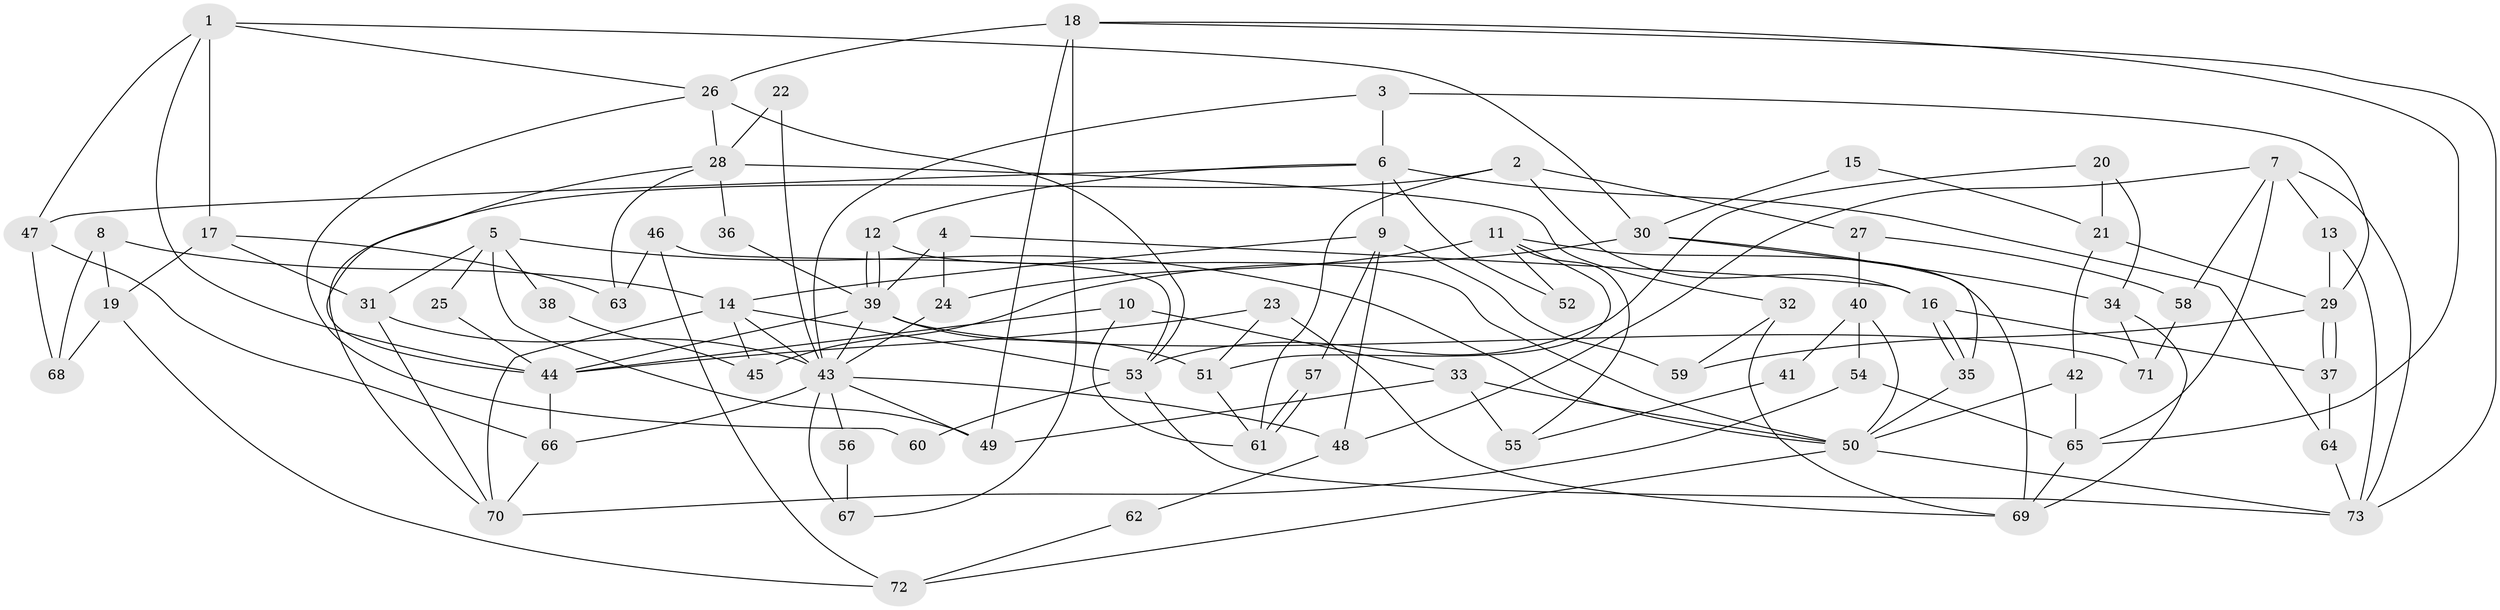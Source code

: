 // coarse degree distribution, {4: 0.25, 9: 0.038461538461538464, 3: 0.28846153846153844, 6: 0.057692307692307696, 10: 0.057692307692307696, 5: 0.09615384615384616, 2: 0.15384615384615385, 7: 0.038461538461538464, 8: 0.019230769230769232}
// Generated by graph-tools (version 1.1) at 2025/51/03/04/25 22:51:23]
// undirected, 73 vertices, 146 edges
graph export_dot {
  node [color=gray90,style=filled];
  1;
  2;
  3;
  4;
  5;
  6;
  7;
  8;
  9;
  10;
  11;
  12;
  13;
  14;
  15;
  16;
  17;
  18;
  19;
  20;
  21;
  22;
  23;
  24;
  25;
  26;
  27;
  28;
  29;
  30;
  31;
  32;
  33;
  34;
  35;
  36;
  37;
  38;
  39;
  40;
  41;
  42;
  43;
  44;
  45;
  46;
  47;
  48;
  49;
  50;
  51;
  52;
  53;
  54;
  55;
  56;
  57;
  58;
  59;
  60;
  61;
  62;
  63;
  64;
  65;
  66;
  67;
  68;
  69;
  70;
  71;
  72;
  73;
  1 -- 26;
  1 -- 47;
  1 -- 17;
  1 -- 30;
  1 -- 44;
  2 -- 70;
  2 -- 16;
  2 -- 27;
  2 -- 61;
  3 -- 43;
  3 -- 6;
  3 -- 29;
  4 -- 16;
  4 -- 39;
  4 -- 24;
  5 -- 49;
  5 -- 50;
  5 -- 25;
  5 -- 31;
  5 -- 38;
  6 -- 9;
  6 -- 12;
  6 -- 47;
  6 -- 52;
  6 -- 64;
  7 -- 48;
  7 -- 73;
  7 -- 13;
  7 -- 58;
  7 -- 65;
  8 -- 19;
  8 -- 14;
  8 -- 68;
  9 -- 14;
  9 -- 59;
  9 -- 48;
  9 -- 57;
  10 -- 44;
  10 -- 61;
  10 -- 33;
  11 -- 69;
  11 -- 24;
  11 -- 51;
  11 -- 52;
  11 -- 55;
  12 -- 39;
  12 -- 39;
  12 -- 50;
  13 -- 29;
  13 -- 73;
  14 -- 70;
  14 -- 43;
  14 -- 45;
  14 -- 53;
  15 -- 30;
  15 -- 21;
  16 -- 37;
  16 -- 35;
  16 -- 35;
  17 -- 31;
  17 -- 19;
  17 -- 63;
  18 -- 73;
  18 -- 65;
  18 -- 26;
  18 -- 49;
  18 -- 67;
  19 -- 68;
  19 -- 72;
  20 -- 53;
  20 -- 21;
  20 -- 34;
  21 -- 42;
  21 -- 29;
  22 -- 43;
  22 -- 28;
  23 -- 51;
  23 -- 44;
  23 -- 69;
  24 -- 43;
  25 -- 44;
  26 -- 53;
  26 -- 28;
  26 -- 60;
  27 -- 58;
  27 -- 40;
  28 -- 44;
  28 -- 32;
  28 -- 36;
  28 -- 63;
  29 -- 37;
  29 -- 37;
  29 -- 59;
  30 -- 34;
  30 -- 35;
  30 -- 45;
  31 -- 43;
  31 -- 70;
  32 -- 69;
  32 -- 59;
  33 -- 50;
  33 -- 49;
  33 -- 55;
  34 -- 69;
  34 -- 71;
  35 -- 50;
  36 -- 39;
  37 -- 64;
  38 -- 45;
  39 -- 51;
  39 -- 43;
  39 -- 44;
  39 -- 71;
  40 -- 50;
  40 -- 41;
  40 -- 54;
  41 -- 55;
  42 -- 65;
  42 -- 50;
  43 -- 49;
  43 -- 48;
  43 -- 56;
  43 -- 66;
  43 -- 67;
  44 -- 66;
  46 -- 63;
  46 -- 72;
  46 -- 53;
  47 -- 66;
  47 -- 68;
  48 -- 62;
  50 -- 73;
  50 -- 72;
  51 -- 61;
  53 -- 60;
  53 -- 73;
  54 -- 70;
  54 -- 65;
  56 -- 67;
  57 -- 61;
  57 -- 61;
  58 -- 71;
  62 -- 72;
  64 -- 73;
  65 -- 69;
  66 -- 70;
}
